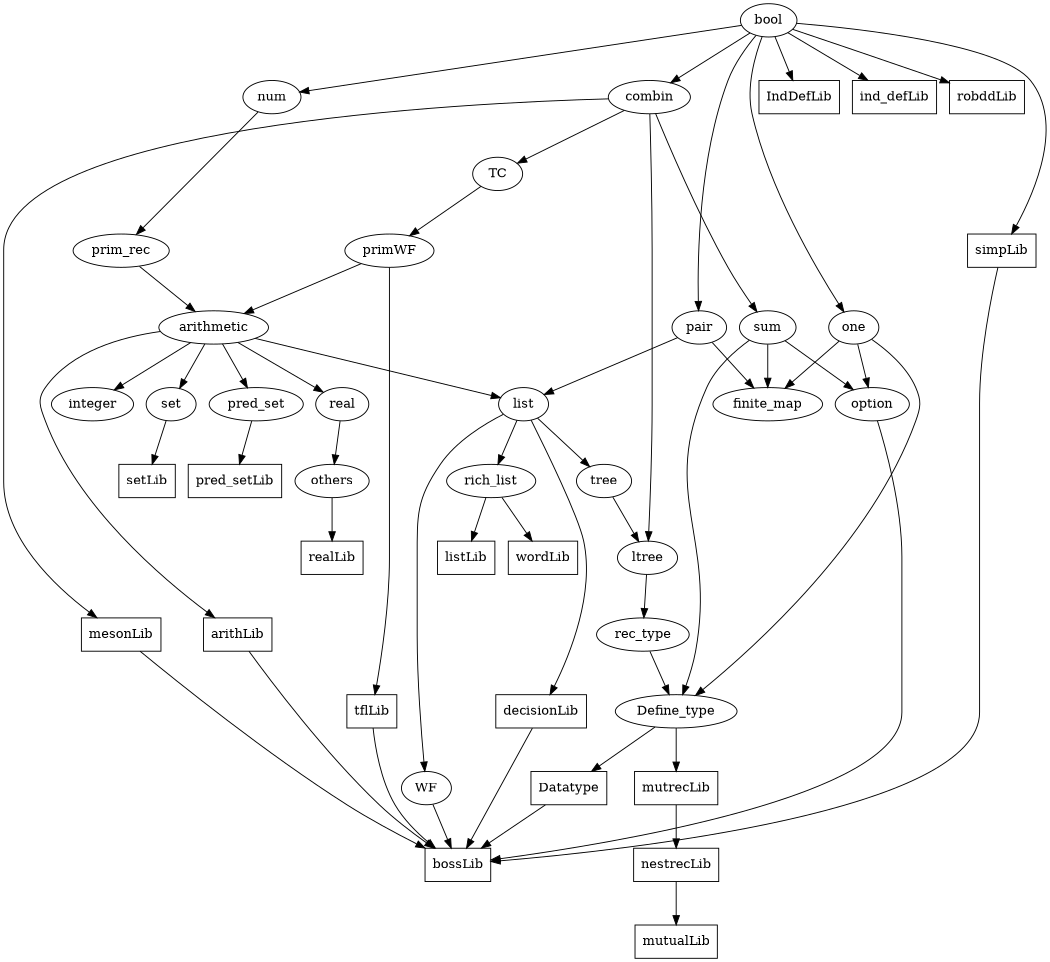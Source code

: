 digraph G {
	size = "7, 10";
	ranksep = 0.65;
	nodesep = 0.20;

/*	min */
	bool
        combin
	pair
	one
	sum
	TC
	num
	prim_rec
	option
	finite_map
	primWF
	arithmetic
	list
	real
	pred_set
	/* multiset */
	integer
	set
	rich_list
	ltree

	IndDefLib [shape = box]
	ind_defLib [shape = box]
	robddLib [shape = box]
	setLib [shape = box]
	pred_setLib [shape = box]
	arithLib [shape = box]
	mesonLib [shape = box]
	simpLib [shape = box]
	tflLib [shape = box]
	bossLib [shape = box]
	mutrecLib [shape = box]
	nestrecLib [shape = box]
	mutualLib [shape = box]
	listLib [shape = box]
	decisionLib [shape = box]
	Datatype [shape = box]
	realLib [shape = box]
	wordLib [shape = box]

	/* min -> bool */

	bool -> pair
	bool -> num
	bool -> one
	bool -> combin
	bool -> simpLib
	bool -> ind_defLib
	bool -> IndDefLib
	bool -> robddLib

	pair -> list
	pair -> finite_map

	num -> prim_rec -> arithmetic

	one -> option
	one -> finite_map

	combin -> sum
	combin -> ltree
	combin -> TC

	sum -> option
	sum -> finite_map

	arithmetic -> list
	arithmetic -> integer
	arithmetic -> arithLib
	arithmetic -> real
	/* arithmetic -> multiset */
	arithmetic -> pred_set -> pred_setLib
	arithmetic -> set -> setLib

	real -> others -> realLib

	tflLib -> bossLib

	decisionLib -> bossLib
	arithLib -> bossLib

	list -> tree -> ltree
	list -> rich_list
	list -> decisionLib
	list -> WF -> bossLib

	ltree -> rec_type

	rec_type -> Define_type
	sum -> Define_type
	one -> Define_type

	Define_type -> Datatype -> bossLib
	Define_type -> mutrecLib
	mutrecLib -> nestrecLib
	nestrecLib -> mutualLib

	combin -> mesonLib -> bossLib

	simpLib -> bossLib
	option -> bossLib

	TC -> primWF
	primWF -> arithmetic
	primWF -> tflLib

	rich_list -> listLib
	rich_list -> wordLib
}
